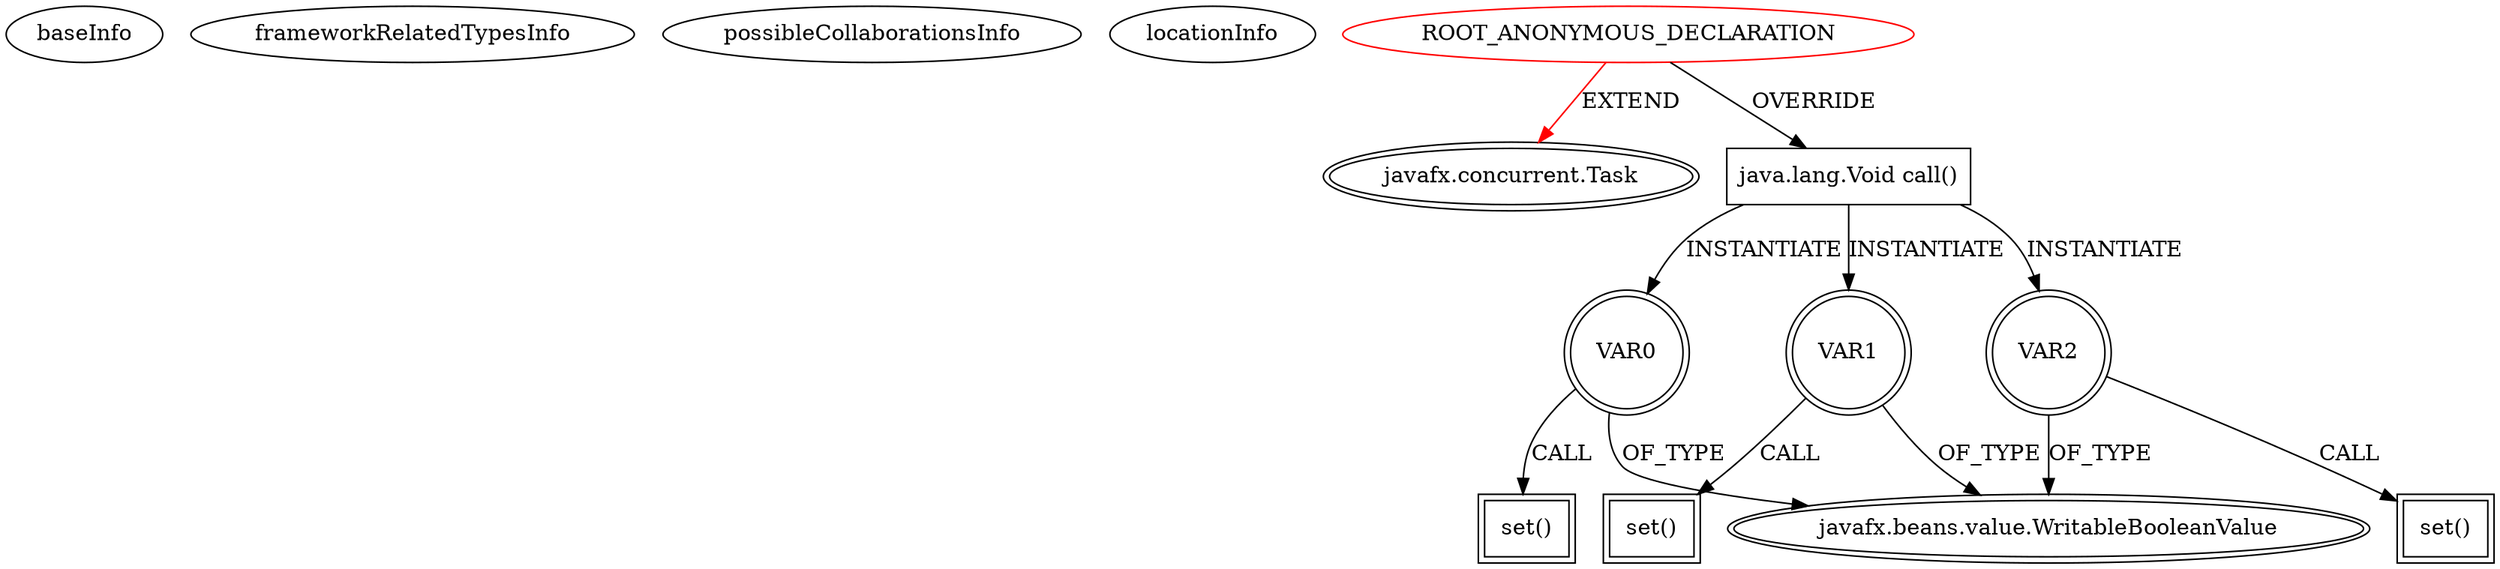 digraph {
baseInfo[graphId=4212,category="extension_graph",isAnonymous=true,possibleRelation=false]
frameworkRelatedTypesInfo[0="javafx.concurrent.Task"]
possibleCollaborationsInfo[]
locationInfo[projectName="sk44-javafx-mirroring-tool",filePath="/sk44-javafx-mirroring-tool/javafx-mirroring-tool-master/src/main/java/sk44/mirroringtool/MainWindowController.java",contextSignature="javafx.concurrent.Task createTask(java.lang.Long,boolean)",graphId="4212"]
0[label="ROOT_ANONYMOUS_DECLARATION",vertexType="ROOT_ANONYMOUS_DECLARATION",isFrameworkType=false,color=red]
1[label="javafx.concurrent.Task",vertexType="FRAMEWORK_CLASS_TYPE",isFrameworkType=true,peripheries=2]
2[label="java.lang.Void call()",vertexType="OVERRIDING_METHOD_DECLARATION",isFrameworkType=false,shape=box]
3[label="VAR0",vertexType="VARIABLE_EXPRESION",isFrameworkType=true,peripheries=2,shape=circle]
5[label="javafx.beans.value.WritableBooleanValue",vertexType="FRAMEWORK_INTERFACE_TYPE",isFrameworkType=true,peripheries=2]
4[label="set()",vertexType="INSIDE_CALL",isFrameworkType=true,peripheries=2,shape=box]
6[label="VAR1",vertexType="VARIABLE_EXPRESION",isFrameworkType=true,peripheries=2,shape=circle]
7[label="set()",vertexType="INSIDE_CALL",isFrameworkType=true,peripheries=2,shape=box]
9[label="VAR2",vertexType="VARIABLE_EXPRESION",isFrameworkType=true,peripheries=2,shape=circle]
10[label="set()",vertexType="INSIDE_CALL",isFrameworkType=true,peripheries=2,shape=box]
0->1[label="EXTEND",color=red]
0->2[label="OVERRIDE"]
2->3[label="INSTANTIATE"]
3->5[label="OF_TYPE"]
3->4[label="CALL"]
2->6[label="INSTANTIATE"]
6->5[label="OF_TYPE"]
6->7[label="CALL"]
2->9[label="INSTANTIATE"]
9->5[label="OF_TYPE"]
9->10[label="CALL"]
}

